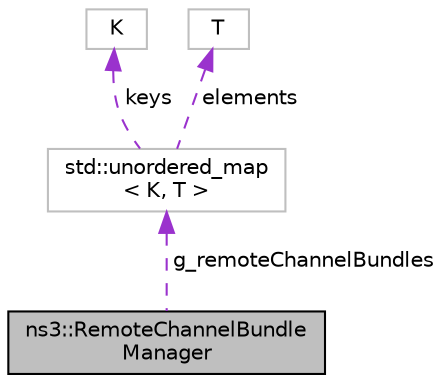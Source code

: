 digraph "ns3::RemoteChannelBundleManager"
{
 // LATEX_PDF_SIZE
  edge [fontname="Helvetica",fontsize="10",labelfontname="Helvetica",labelfontsize="10"];
  node [fontname="Helvetica",fontsize="10",shape=record];
  Node1 [label="ns3::RemoteChannelBundle\lManager",height=0.2,width=0.4,color="black", fillcolor="grey75", style="filled", fontcolor="black",tooltip="Singleton for managing the RemoteChannelBundles for each process."];
  Node2 -> Node1 [dir="back",color="darkorchid3",fontsize="10",style="dashed",label=" g_remoteChannelBundles" ,fontname="Helvetica"];
  Node2 [label="std::unordered_map\l\< K, T \>",height=0.2,width=0.4,color="grey75", fillcolor="white", style="filled",tooltip=" "];
  Node3 -> Node2 [dir="back",color="darkorchid3",fontsize="10",style="dashed",label=" keys" ,fontname="Helvetica"];
  Node3 [label="K",height=0.2,width=0.4,color="grey75", fillcolor="white", style="filled",tooltip=" "];
  Node4 -> Node2 [dir="back",color="darkorchid3",fontsize="10",style="dashed",label=" elements" ,fontname="Helvetica"];
  Node4 [label="T",height=0.2,width=0.4,color="grey75", fillcolor="white", style="filled",tooltip=" "];
}
